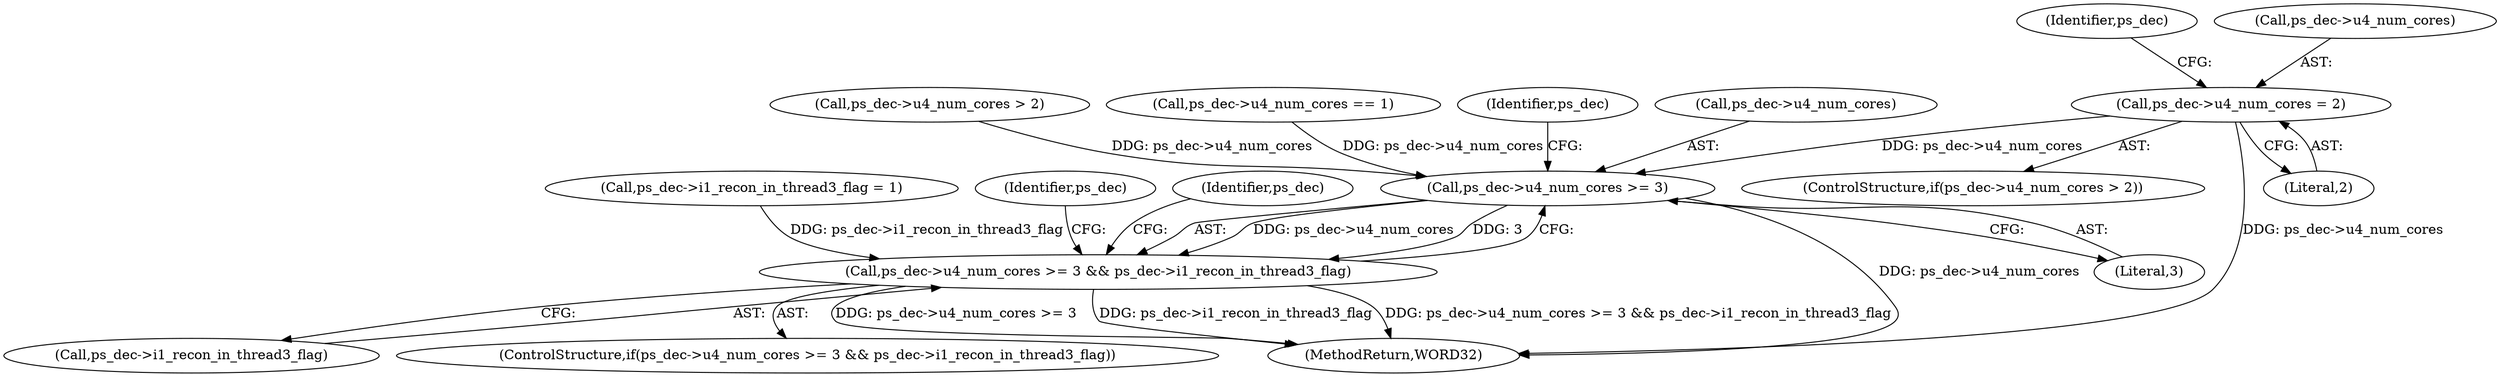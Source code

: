 digraph "0_Android_a78887bcffbc2995cf9ed72e0697acf560875e9e_3@pointer" {
"1000298" [label="(Call,ps_dec->u4_num_cores = 2)"];
"1001974" [label="(Call,ps_dec->u4_num_cores >= 3)"];
"1001973" [label="(Call,ps_dec->u4_num_cores >= 3 && ps_dec->i1_recon_in_thread3_flag)"];
"1000293" [label="(Call,ps_dec->u4_num_cores > 2)"];
"1001979" [label="(Call,ps_dec->i1_recon_in_thread3_flag)"];
"1000270" [label="(Call,ps_dec->u4_num_cores == 1)"];
"1000305" [label="(Identifier,ps_dec)"];
"1001972" [label="(ControlStructure,if(ps_dec->u4_num_cores >= 3 && ps_dec->i1_recon_in_thread3_flag))"];
"1000299" [label="(Call,ps_dec->u4_num_cores)"];
"1000292" [label="(ControlStructure,if(ps_dec->u4_num_cores > 2))"];
"1001973" [label="(Call,ps_dec->u4_num_cores >= 3 && ps_dec->i1_recon_in_thread3_flag)"];
"1001943" [label="(Call,ps_dec->i1_recon_in_thread3_flag = 1)"];
"1001974" [label="(Call,ps_dec->u4_num_cores >= 3)"];
"1001986" [label="(Identifier,ps_dec)"];
"1002052" [label="(MethodReturn,WORD32)"];
"1001980" [label="(Identifier,ps_dec)"];
"1001975" [label="(Call,ps_dec->u4_num_cores)"];
"1002003" [label="(Identifier,ps_dec)"];
"1000298" [label="(Call,ps_dec->u4_num_cores = 2)"];
"1000302" [label="(Literal,2)"];
"1001978" [label="(Literal,3)"];
"1000298" -> "1000292"  [label="AST: "];
"1000298" -> "1000302"  [label="CFG: "];
"1000299" -> "1000298"  [label="AST: "];
"1000302" -> "1000298"  [label="AST: "];
"1000305" -> "1000298"  [label="CFG: "];
"1000298" -> "1002052"  [label="DDG: ps_dec->u4_num_cores"];
"1000298" -> "1001974"  [label="DDG: ps_dec->u4_num_cores"];
"1001974" -> "1001973"  [label="AST: "];
"1001974" -> "1001978"  [label="CFG: "];
"1001975" -> "1001974"  [label="AST: "];
"1001978" -> "1001974"  [label="AST: "];
"1001980" -> "1001974"  [label="CFG: "];
"1001973" -> "1001974"  [label="CFG: "];
"1001974" -> "1002052"  [label="DDG: ps_dec->u4_num_cores"];
"1001974" -> "1001973"  [label="DDG: ps_dec->u4_num_cores"];
"1001974" -> "1001973"  [label="DDG: 3"];
"1000293" -> "1001974"  [label="DDG: ps_dec->u4_num_cores"];
"1000270" -> "1001974"  [label="DDG: ps_dec->u4_num_cores"];
"1001973" -> "1001972"  [label="AST: "];
"1001973" -> "1001979"  [label="CFG: "];
"1001979" -> "1001973"  [label="AST: "];
"1001986" -> "1001973"  [label="CFG: "];
"1002003" -> "1001973"  [label="CFG: "];
"1001973" -> "1002052"  [label="DDG: ps_dec->u4_num_cores >= 3"];
"1001973" -> "1002052"  [label="DDG: ps_dec->i1_recon_in_thread3_flag"];
"1001973" -> "1002052"  [label="DDG: ps_dec->u4_num_cores >= 3 && ps_dec->i1_recon_in_thread3_flag"];
"1001943" -> "1001973"  [label="DDG: ps_dec->i1_recon_in_thread3_flag"];
}
